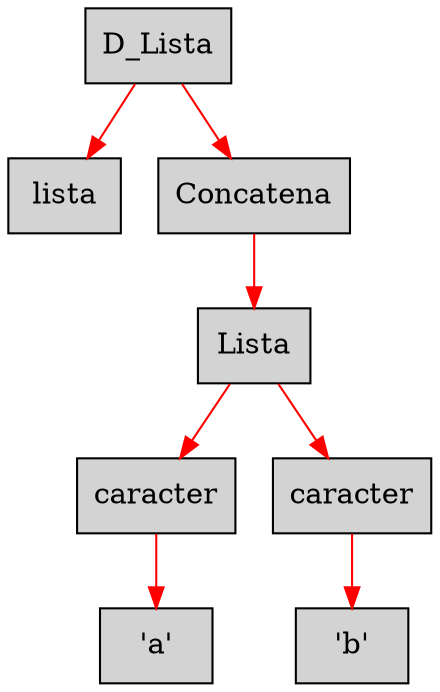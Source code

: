 digraph G {node[shape=box, style=filled]; edge[color=red]
node678672770[label="D_Lista"];
 node678672770->node729517433;node729517433[label="lista"];
 node678672770->node69878470;node69878470[label="Concatena"];
 node69878470->node871314398;node871314398[label="Lista"];
 node871314398->node107291528;node107291528[label="caracter"];
 node107291528->node1904375416;node1904375416[label="'a'"];
 node871314398->node669525756;node669525756[label="caracter"];
 node669525756->node1842577436;node1842577436[label="'b'"];

}
